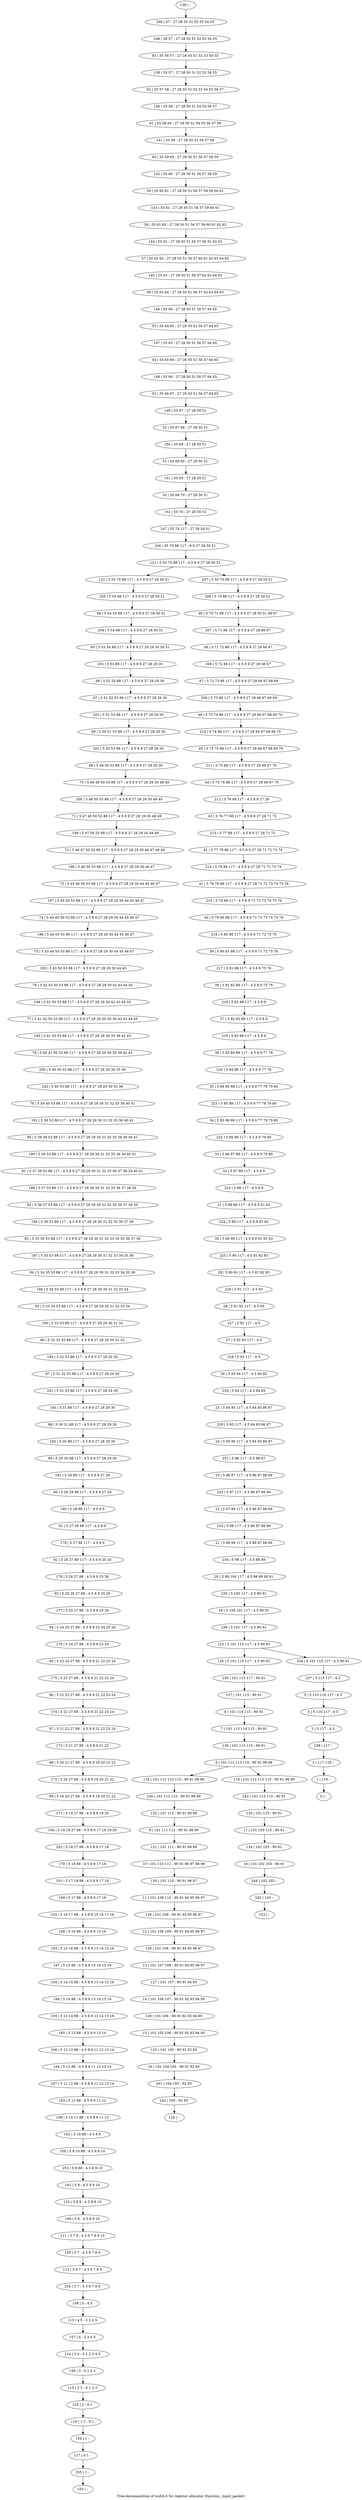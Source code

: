 digraph G {
graph [label="Tree-decomposition of width 6 for register allocator (function _input_packet)"]
0[label="0 | : "];
1[label="1 | 118 : "];
2[label="2 | 117 118 : "];
3[label="3 | 5 117 : 4 5 "];
4[label="4 | 5 116 117 : 4 5 "];
5[label="5 | 5 115 116 117 : 4 5 "];
6[label="6 | 101 114 115 : 90 91 "];
7[label="7 | 101 113 114 115 : 90 91 "];
8[label="8 | 101 112 113 115 : 90 91 98 99 "];
9[label="9 | 101 111 112 : 90 91 98 99 "];
10[label="10 | 101 110 111 : 90 91 96 97 98 99 "];
11[label="11 | 101 109 110 : 90 91 94 95 96 97 "];
12[label="12 | 101 108 109 : 90 91 94 95 96 97 "];
13[label="13 | 101 107 108 : 90 91 94 95 96 97 "];
14[label="14 | 101 106 107 : 90 91 92 93 94 95 "];
15[label="15 | 101 105 106 : 90 91 92 93 94 95 "];
16[label="16 | 101 104 105 : 90 91 92 93 "];
17[label="17 | 101 103 115 : 90 91 "];
18[label="18 | 101 102 103 : 90 91 "];
19[label="19 | 5 100 101 117 : 4 5 90 91 "];
20[label="20 | 5 99 100 117 : 4 5 88 89 90 91 "];
21[label="21 | 5 98 99 117 : 4 5 86 87 88 89 "];
22[label="22 | 5 97 98 117 : 4 5 86 87 88 89 "];
23[label="23 | 5 96 97 117 : 4 5 86 87 88 89 "];
24[label="24 | 5 95 96 117 : 4 5 84 85 86 87 "];
25[label="25 | 5 94 95 117 : 4 5 84 85 86 87 "];
26[label="26 | 5 93 94 117 : 4 5 84 85 "];
27[label="27 | 5 92 93 117 : 4 5 "];
28[label="28 | 5 91 92 117 : 4 5 83 "];
29[label="29 | 5 90 91 117 : 4 5 81 82 83 "];
30[label="30 | 5 89 90 117 : 4 5 8 9 81 82 83 "];
31[label="31 | 5 88 89 117 : 4 5 8 9 81 82 "];
32[label="32 | 5 87 88 117 : 4 5 8 9 "];
33[label="33 | 5 86 87 88 117 : 4 5 8 9 79 80 "];
34[label="34 | 5 85 86 88 117 : 4 5 8 9 77 78 79 80 "];
35[label="35 | 5 84 85 88 117 : 4 5 8 9 77 78 79 80 "];
36[label="36 | 5 83 84 88 117 : 4 5 8 9 77 78 "];
37[label="37 | 5 82 83 88 117 : 4 5 8 9 "];
38[label="38 | 5 81 82 88 117 : 4 5 8 9 75 76 "];
39[label="39 | 5 80 81 88 117 : 4 5 8 9 71 72 75 76 "];
40[label="40 | 5 79 80 88 117 : 4 5 8 9 71 72 73 74 75 76 "];
41[label="41 | 5 78 79 88 117 : 4 5 8 9 27 28 71 72 73 74 75 76 "];
42[label="42 | 5 77 78 88 117 : 4 5 8 9 27 28 71 72 73 74 "];
43[label="43 | 5 76 77 88 117 : 4 5 8 9 27 28 71 72 "];
44[label="44 | 5 75 76 88 117 : 4 5 8 9 27 28 66 67 70 "];
45[label="45 | 5 74 75 88 117 : 4 5 8 9 27 28 66 67 68 69 70 "];
46[label="46 | 5 73 74 88 117 : 4 5 8 9 27 28 66 67 68 69 70 "];
47[label="47 | 5 72 73 88 117 : 4 5 8 9 27 28 66 67 68 69 "];
48[label="48 | 5 71 72 88 117 : 4 5 8 9 27 28 66 67 "];
49[label="49 | 5 70 71 88 117 : 4 5 8 9 27 28 50 51 66 67 "];
50[label="50 | 55 69 70 : 27 28 50 51 "];
51[label="51 | 55 68 69 : 27 28 50 51 "];
52[label="52 | 55 67 68 : 27 28 50 51 "];
53[label="53 | 55 66 67 : 27 28 50 51 56 57 64 65 "];
54[label="54 | 55 65 66 : 27 28 50 51 56 57 64 65 "];
55[label="55 | 55 64 65 : 27 28 50 51 56 57 64 65 "];
56[label="56 | 55 63 64 : 27 28 50 51 56 57 62 63 64 65 "];
57[label="57 | 55 62 63 : 27 28 50 51 56 57 60 61 62 63 64 65 "];
58[label="58 | 55 61 62 : 27 28 50 51 56 57 59 60 61 62 63 "];
59[label="59 | 55 60 61 : 27 28 50 51 56 57 58 59 60 61 "];
60[label="60 | 55 59 60 : 27 28 50 51 56 57 58 59 "];
61[label="61 | 55 58 59 : 27 28 50 51 54 55 56 57 58 "];
62[label="62 | 55 57 58 : 27 28 50 51 52 53 54 55 56 57 "];
63[label="63 | 55 56 57 : 27 28 50 51 52 53 54 55 "];
64[label="64 | 5 54 55 88 117 : 4 5 8 9 27 28 50 51 "];
65[label="65 | 5 53 54 88 117 : 4 5 8 9 27 28 29 30 50 51 "];
66[label="66 | 5 52 53 88 117 : 4 5 8 9 27 28 29 30 "];
67[label="67 | 5 51 52 53 88 117 : 4 5 8 9 27 28 29 30 "];
68[label="68 | 5 50 51 53 88 117 : 4 5 8 9 27 28 29 30 "];
69[label="69 | 5 49 50 53 88 117 : 4 5 8 9 27 28 29 30 "];
70[label="70 | 5 48 49 50 53 88 117 : 4 5 8 9 27 28 29 30 48 49 "];
71[label="71 | 5 47 48 50 53 88 117 : 4 5 8 9 27 28 29 30 48 49 "];
72[label="72 | 5 46 47 50 53 88 117 : 4 5 8 9 27 28 29 30 46 47 48 49 "];
73[label="73 | 5 45 46 50 53 88 117 : 4 5 8 9 27 28 29 30 44 45 46 47 "];
74[label="74 | 5 44 45 50 53 88 117 : 4 5 8 9 27 28 29 30 44 45 46 47 "];
75[label="75 | 5 43 44 50 53 88 117 : 4 5 8 9 27 28 29 30 44 45 46 47 "];
76[label="76 | 5 42 43 50 53 88 117 : 4 5 8 9 27 28 29 30 42 43 44 45 "];
77[label="77 | 5 41 42 50 53 88 117 : 4 5 8 9 27 28 29 30 35 36 42 43 44 45 "];
78[label="78 | 5 40 41 50 53 88 117 : 4 5 8 9 27 28 29 30 35 36 42 43 "];
79[label="79 | 5 39 40 53 88 117 : 4 5 8 9 27 28 29 30 31 32 35 36 40 41 "];
80[label="80 | 5 38 39 53 88 117 : 4 5 8 9 27 28 29 30 31 32 35 36 39 40 41 "];
81[label="81 | 5 37 38 53 88 117 : 4 5 8 9 27 28 29 30 31 32 35 36 37 38 39 40 41 "];
82[label="82 | 5 36 37 53 88 117 : 4 5 8 9 27 28 29 30 31 32 35 36 37 38 39 "];
83[label="83 | 5 35 36 53 88 117 : 4 5 8 9 27 28 29 30 31 32 33 34 35 36 37 38 "];
84[label="84 | 5 34 35 53 88 117 : 4 5 8 9 27 28 29 30 31 32 33 34 35 36 "];
85[label="85 | 5 33 34 53 88 117 : 4 5 8 9 27 28 29 30 31 32 33 34 "];
86[label="86 | 5 32 33 53 88 117 : 4 5 8 9 27 28 29 30 31 32 "];
87[label="87 | 5 31 32 53 88 117 : 4 5 8 9 27 28 29 30 "];
88[label="88 | 5 30 31 88 117 : 4 5 8 9 27 28 29 30 "];
89[label="89 | 5 29 30 88 117 : 4 5 8 9 27 28 29 30 "];
90[label="90 | 5 28 29 88 117 : 4 5 8 9 27 28 "];
91[label="91 | 5 27 28 88 117 : 4 5 8 9 "];
92[label="92 | 5 26 27 88 117 : 4 5 8 9 25 26 "];
93[label="93 | 5 25 26 27 88 : 4 5 8 9 25 26 "];
94[label="94 | 5 24 25 27 88 : 4 5 8 9 23 24 25 26 "];
95[label="95 | 5 23 24 27 88 : 4 5 8 9 21 22 23 24 "];
96[label="96 | 5 22 23 27 88 : 4 5 8 9 21 22 23 24 "];
97[label="97 | 5 21 22 27 88 : 4 5 8 9 21 22 23 24 "];
98[label="98 | 5 20 21 27 88 : 4 5 8 9 19 20 21 22 "];
99[label="99 | 5 19 20 27 88 : 4 5 8 9 19 20 21 22 "];
100[label="100 | 5 18 19 27 88 : 4 5 8 9 17 18 19 20 "];
101[label="101 | 5 17 18 88 : 4 5 8 9 17 18 "];
102[label="102 | 5 16 17 88 : 4 5 8 9 15 16 17 18 "];
103[label="103 | 5 15 16 88 : 4 5 8 9 13 14 15 16 "];
104[label="104 | 5 14 15 88 : 4 5 8 9 13 14 15 16 "];
105[label="105 | 5 13 14 88 : 4 5 8 9 13 14 15 16 "];
106[label="106 | 5 12 13 88 : 4 5 8 9 11 12 13 14 "];
107[label="107 | 5 11 12 88 : 4 5 8 9 11 12 13 14 "];
108[label="108 | 5 10 11 88 : 4 5 8 9 11 12 "];
109[label="109 | 5 9 10 88 : 4 5 8 9 10 "];
110[label="110 | 5 8 9 : 4 5 8 9 10 "];
111[label="111 | 5 7 8 : 4 5 6 7 8 9 10 "];
112[label="112 | 5 6 7 : 4 5 6 7 8 9 "];
113[label="113 | 4 5 : 2 3 4 5 "];
114[label="114 | 3 4 : 0 1 2 3 4 5 "];
115[label="115 | 2 3 : 0 1 2 3 "];
116[label="116 | 1 2 : 0 1 "];
117[label="117 | 0 1 : "];
118[label="118 | 101 112 113 115 : 90 91 98 99 "];
119[label="119 | 101 112 113 115 : 90 91 98 99 "];
120[label="120 | 5 101 115 117 : 4 5 90 91 "];
121[label="121 | 5 55 70 88 117 : 4 5 8 9 27 28 50 51 "];
122[label="122 | 5 55 70 88 117 : 4 5 8 9 27 28 50 51 "];
123[label="123 | 5 101 115 117 : 4 5 90 91 "];
124[label="124 | : "];
125[label="125 | 101 105 : 90 91 92 93 "];
126[label="126 | 101 106 : 90 91 92 93 94 95 "];
127[label="127 | 101 107 : 90 91 94 95 "];
128[label="128 | 101 108 : 90 91 94 95 96 97 "];
129[label="129 | 101 109 : 90 91 94 95 96 97 "];
130[label="130 | 101 110 : 90 91 96 97 "];
131[label="131 | 101 111 : 90 91 98 99 "];
132[label="132 | 101 112 : 90 91 98 99 "];
133[label="133 | : "];
134[label="134 | 101 103 : 90 91 "];
135[label="135 | 101 115 : 90 91 "];
136[label="136 | 101 113 115 : 90 91 "];
137[label="137 | 101 115 : 90 91 "];
138[label="138 | : "];
139[label="139 | 55 57 : 27 28 50 51 52 53 54 55 "];
140[label="140 | 55 58 : 27 28 50 51 54 55 56 57 "];
141[label="141 | 55 59 : 27 28 50 51 56 57 58 "];
142[label="142 | 55 60 : 27 28 50 51 56 57 58 59 "];
143[label="143 | 55 61 : 27 28 50 51 56 57 59 60 61 "];
144[label="144 | 55 62 : 27 28 50 51 56 57 60 61 62 63 "];
145[label="145 | 55 63 : 27 28 50 51 56 57 62 63 64 65 "];
146[label="146 | 55 64 : 27 28 50 51 56 57 64 65 "];
147[label="147 | 55 65 : 27 28 50 51 56 57 64 65 "];
148[label="148 | 55 66 : 27 28 50 51 56 57 64 65 "];
149[label="149 | 55 67 : 27 28 50 51 "];
150[label="150 | 55 68 : 27 28 50 51 "];
151[label="151 | 55 69 : 27 28 50 51 "];
152[label="152 | 55 70 : 27 28 50 51 "];
153[label="153 | : "];
154[label="154 | 1 : "];
155[label="155 | 2 : 0 1 "];
156[label="156 | 3 : 0 1 2 3 "];
157[label="157 | 4 : 2 3 4 5 "];
158[label="158 | 5 : 4 5 "];
159[label="159 | 5 7 : 4 5 6 7 8 9 "];
160[label="160 | 5 8 : 4 5 8 9 10 "];
161[label="161 | 5 9 : 4 5 8 9 10 "];
162[label="162 | 5 10 88 : 4 5 8 9 "];
163[label="163 | 5 11 88 : 4 5 8 9 11 12 "];
164[label="164 | 5 12 88 : 4 5 8 9 11 12 13 14 "];
165[label="165 | 5 13 88 : 4 5 8 9 13 14 "];
166[label="166 | 5 14 88 : 4 5 8 9 13 14 15 16 "];
167[label="167 | 5 15 88 : 4 5 8 9 13 14 15 16 "];
168[label="168 | 5 16 88 : 4 5 8 9 15 16 "];
169[label="169 | 5 17 88 : 4 5 8 9 17 18 "];
170[label="170 | 5 18 88 : 4 5 8 9 17 18 "];
171[label="171 | 5 19 27 88 : 4 5 8 9 19 20 "];
172[label="172 | 5 20 27 88 : 4 5 8 9 19 20 21 22 "];
173[label="173 | 5 21 27 88 : 4 5 8 9 21 22 "];
174[label="174 | 5 22 27 88 : 4 5 8 9 21 22 23 24 "];
175[label="175 | 5 23 27 88 : 4 5 8 9 21 22 23 24 "];
176[label="176 | 5 24 27 88 : 4 5 8 9 23 24 "];
177[label="177 | 5 25 27 88 : 4 5 8 9 25 26 "];
178[label="178 | 5 26 27 88 : 4 5 8 9 25 26 "];
179[label="179 | 5 27 88 117 : 4 5 8 9 "];
180[label="180 | 5 28 88 117 : 4 5 8 9 "];
181[label="181 | 5 29 88 117 : 4 5 8 9 27 28 "];
182[label="182 | 5 30 88 117 : 4 5 8 9 27 28 29 30 "];
183[label="183 | 5 31 88 117 : 4 5 8 9 27 28 29 30 "];
184[label="184 | 5 32 53 88 117 : 4 5 8 9 27 28 29 30 "];
185[label="185 | 5 33 53 88 117 : 4 5 8 9 27 28 29 30 31 32 "];
186[label="186 | 5 34 53 88 117 : 4 5 8 9 27 28 29 30 31 32 33 34 "];
187[label="187 | 5 35 53 88 117 : 4 5 8 9 27 28 29 30 31 32 33 34 35 36 "];
188[label="188 | 5 36 53 88 117 : 4 5 8 9 27 28 29 30 31 32 35 36 37 38 "];
189[label="189 | 5 37 53 88 117 : 4 5 8 9 27 28 29 30 31 32 35 36 37 38 39 "];
190[label="190 | 5 38 53 88 117 : 4 5 8 9 27 28 29 30 31 32 35 36 39 40 41 "];
191[label="191 | 5 39 53 88 117 : 4 5 8 9 27 28 29 30 31 32 35 36 40 41 "];
192[label="192 | 5 40 53 88 117 : 4 5 8 9 27 28 29 30 35 36 "];
193[label="193 | 5 41 50 53 88 117 : 4 5 8 9 27 28 29 30 35 36 42 43 "];
194[label="194 | 5 42 50 53 88 117 : 4 5 8 9 27 28 29 30 42 43 44 45 "];
195[label="195 | 5 43 50 53 88 117 : 4 5 8 9 27 28 29 30 44 45 "];
196[label="196 | 5 44 50 53 88 117 : 4 5 8 9 27 28 29 30 44 45 46 47 "];
197[label="197 | 5 45 50 53 88 117 : 4 5 8 9 27 28 29 30 44 45 46 47 "];
198[label="198 | 5 46 50 53 88 117 : 4 5 8 9 27 28 29 30 46 47 "];
199[label="199 | 5 47 50 53 88 117 : 4 5 8 9 27 28 29 30 48 49 "];
200[label="200 | 5 48 50 53 88 117 : 4 5 8 9 27 28 29 30 48 49 "];
201[label="201 | 5 50 53 88 117 : 4 5 8 9 27 28 29 30 "];
202[label="202 | 5 51 53 88 117 : 4 5 8 9 27 28 29 30 "];
203[label="203 | 5 53 88 117 : 4 5 8 9 27 28 29 30 "];
204[label="204 | 5 54 88 117 : 4 5 8 9 27 28 50 51 "];
205[label="205 | 5 55 88 117 : 4 5 8 9 27 28 50 51 "];
206[label="206 | 5 70 88 117 : 4 5 8 9 27 28 50 51 "];
207[label="207 | 5 71 88 117 : 4 5 8 9 27 28 66 67 "];
208[label="208 | 5 72 88 117 : 4 5 8 9 27 28 66 67 "];
209[label="209 | 5 73 88 117 : 4 5 8 9 27 28 66 67 68 69 "];
210[label="210 | 5 74 88 117 : 4 5 8 9 27 28 66 67 68 69 70 "];
211[label="211 | 5 75 88 117 : 4 5 8 9 27 28 66 67 70 "];
212[label="212 | 5 76 88 117 : 4 5 8 9 27 28 "];
213[label="213 | 5 77 88 117 : 4 5 8 9 27 28 71 72 "];
214[label="214 | 5 78 88 117 : 4 5 8 9 27 28 71 72 73 74 "];
215[label="215 | 5 79 88 117 : 4 5 8 9 71 72 73 74 75 76 "];
216[label="216 | 5 80 88 117 : 4 5 8 9 71 72 75 76 "];
217[label="217 | 5 81 88 117 : 4 5 8 9 75 76 "];
218[label="218 | 5 82 88 117 : 4 5 8 9 "];
219[label="219 | 5 83 88 117 : 4 5 8 9 "];
220[label="220 | 5 84 88 117 : 4 5 8 9 77 78 "];
221[label="221 | 5 85 88 117 : 4 5 8 9 77 78 79 80 "];
222[label="222 | 5 86 88 117 : 4 5 8 9 79 80 "];
223[label="223 | 5 88 117 : 4 5 8 9 "];
224[label="224 | 5 89 117 : 4 5 8 9 81 82 "];
225[label="225 | 5 90 117 : 4 5 81 82 83 "];
226[label="226 | 5 91 117 : 4 5 83 "];
227[label="227 | 5 92 117 : 4 5 "];
228[label="228 | 5 93 117 : 4 5 "];
229[label="229 | 5 94 117 : 4 5 84 85 "];
230[label="230 | 5 95 117 : 4 5 84 85 86 87 "];
231[label="231 | 5 96 117 : 4 5 86 87 "];
232[label="232 | 5 97 117 : 4 5 86 87 88 89 "];
233[label="233 | 5 98 117 : 4 5 86 87 88 89 "];
234[label="234 | 5 99 117 : 4 5 88 89 "];
235[label="235 | 5 100 117 : 4 5 90 91 "];
236[label="236 | 5 101 117 : 4 5 90 91 "];
237[label="237 | 5 115 117 : 4 5 "];
238[label="238 | 117 : "];
239[label="239 | 101 115 117 : 90 91 "];
240[label="240 | 101 112 115 : 90 91 98 99 "];
241[label="241 | 104 105 : 92 93 "];
242[label="242 | 105 : 92 93 "];
243[label="243 | 101 113 115 : 90 91 "];
244[label="244 | 102 103 : "];
245[label="245 | 103 : "];
246[label="246 | 55 70 88 117 : 8 9 27 28 50 51 "];
247[label="247 | 55 70 117 : 27 28 50 51 "];
248[label="248 | 56 57 : 27 28 50 51 52 53 54 55 "];
249[label="249 | 57 : 27 28 50 51 52 53 54 55 "];
250[label="250 | 5 40 50 53 88 117 : 4 5 8 9 27 28 29 30 35 36 "];
251[label="251 | 5 31 53 88 117 : 4 5 8 9 27 28 29 30 "];
252[label="252 | 5 18 27 88 : 4 5 8 9 17 18 "];
253[label="253 | 5 9 88 : 4 5 8 9 10 "];
254[label="254 | 5 7 : 4 5 6 7 8 9 "];
255[label="255 | 1 : "];
256[label="256 | 5 101 115 117 : 4 5 90 91 "];
257[label="257 | 5 55 70 88 117 : 4 5 8 9 27 28 50 51 "];
6->7 ;
66->67 ;
69->70 ;
8->118 ;
8->119 ;
125->16 ;
15->125 ;
126->15 ;
14->126 ;
127->14 ;
13->127 ;
128->13 ;
12->128 ;
129->12 ;
11->129 ;
130->11 ;
10->130 ;
131->10 ;
9->131 ;
132->9 ;
134->18 ;
17->134 ;
135->17 ;
136->8 ;
7->136 ;
137->6 ;
154->117 ;
116->154 ;
155->116 ;
115->155 ;
156->115 ;
114->156 ;
157->114 ;
113->157 ;
158->113 ;
159->112 ;
111->159 ;
160->111 ;
110->160 ;
161->110 ;
162->109 ;
108->162 ;
163->108 ;
107->163 ;
164->107 ;
106->164 ;
165->106 ;
105->165 ;
166->105 ;
104->166 ;
167->104 ;
103->167 ;
168->103 ;
102->168 ;
169->102 ;
101->169 ;
170->101 ;
171->100 ;
99->171 ;
172->99 ;
98->172 ;
173->98 ;
97->173 ;
174->97 ;
96->174 ;
175->96 ;
95->175 ;
176->95 ;
94->176 ;
177->94 ;
93->177 ;
178->93 ;
92->178 ;
179->92 ;
91->179 ;
180->91 ;
90->180 ;
181->90 ;
89->181 ;
182->89 ;
88->182 ;
183->88 ;
184->87 ;
86->184 ;
185->86 ;
85->185 ;
186->85 ;
84->186 ;
187->84 ;
83->187 ;
188->83 ;
82->188 ;
189->82 ;
81->189 ;
190->81 ;
80->190 ;
191->80 ;
79->191 ;
192->79 ;
193->78 ;
77->193 ;
194->77 ;
76->194 ;
195->76 ;
75->195 ;
196->75 ;
74->196 ;
197->74 ;
73->197 ;
198->73 ;
72->198 ;
199->72 ;
71->199 ;
200->71 ;
70->200 ;
201->69 ;
68->201 ;
202->68 ;
67->202 ;
203->66 ;
65->203 ;
204->65 ;
64->204 ;
205->64 ;
122->205 ;
239->137 ;
120->239 ;
240->132 ;
118->240 ;
16->241 ;
242->124 ;
241->242 ;
243->135 ;
119->243 ;
18->244 ;
245->133 ;
244->245 ;
250->192 ;
78->250 ;
251->183 ;
87->251 ;
252->170 ;
100->252 ;
253->161 ;
109->253 ;
254->158 ;
112->254 ;
255->153 ;
117->255 ;
138->249 ;
249->248 ;
248->63 ;
63->139 ;
139->62 ;
62->140 ;
140->61 ;
61->141 ;
141->60 ;
60->142 ;
142->59 ;
59->143 ;
143->58 ;
58->144 ;
144->57 ;
57->145 ;
145->56 ;
56->146 ;
146->55 ;
55->147 ;
147->54 ;
54->148 ;
148->53 ;
53->149 ;
149->52 ;
52->150 ;
150->51 ;
51->151 ;
151->50 ;
50->152 ;
152->247 ;
247->246 ;
246->121 ;
206->49 ;
49->207 ;
207->48 ;
48->208 ;
208->47 ;
47->209 ;
209->46 ;
46->210 ;
210->45 ;
45->211 ;
211->44 ;
44->212 ;
212->43 ;
43->213 ;
213->42 ;
42->214 ;
214->41 ;
41->215 ;
215->40 ;
40->216 ;
216->39 ;
39->217 ;
217->38 ;
38->218 ;
218->37 ;
37->219 ;
219->36 ;
36->220 ;
220->35 ;
35->221 ;
221->34 ;
34->222 ;
222->33 ;
33->32 ;
32->223 ;
223->31 ;
31->224 ;
224->30 ;
30->225 ;
225->29 ;
29->226 ;
226->28 ;
28->227 ;
227->27 ;
27->228 ;
228->26 ;
26->229 ;
229->25 ;
25->230 ;
230->24 ;
24->231 ;
231->23 ;
23->232 ;
232->22 ;
22->233 ;
233->21 ;
21->234 ;
234->20 ;
20->235 ;
235->19 ;
19->236 ;
236->123 ;
237->5 ;
5->4 ;
4->3 ;
3->238 ;
238->2 ;
2->1 ;
1->0 ;
256->237 ;
257->206 ;
123->120 ;
123->256 ;
121->122 ;
121->257 ;
}
